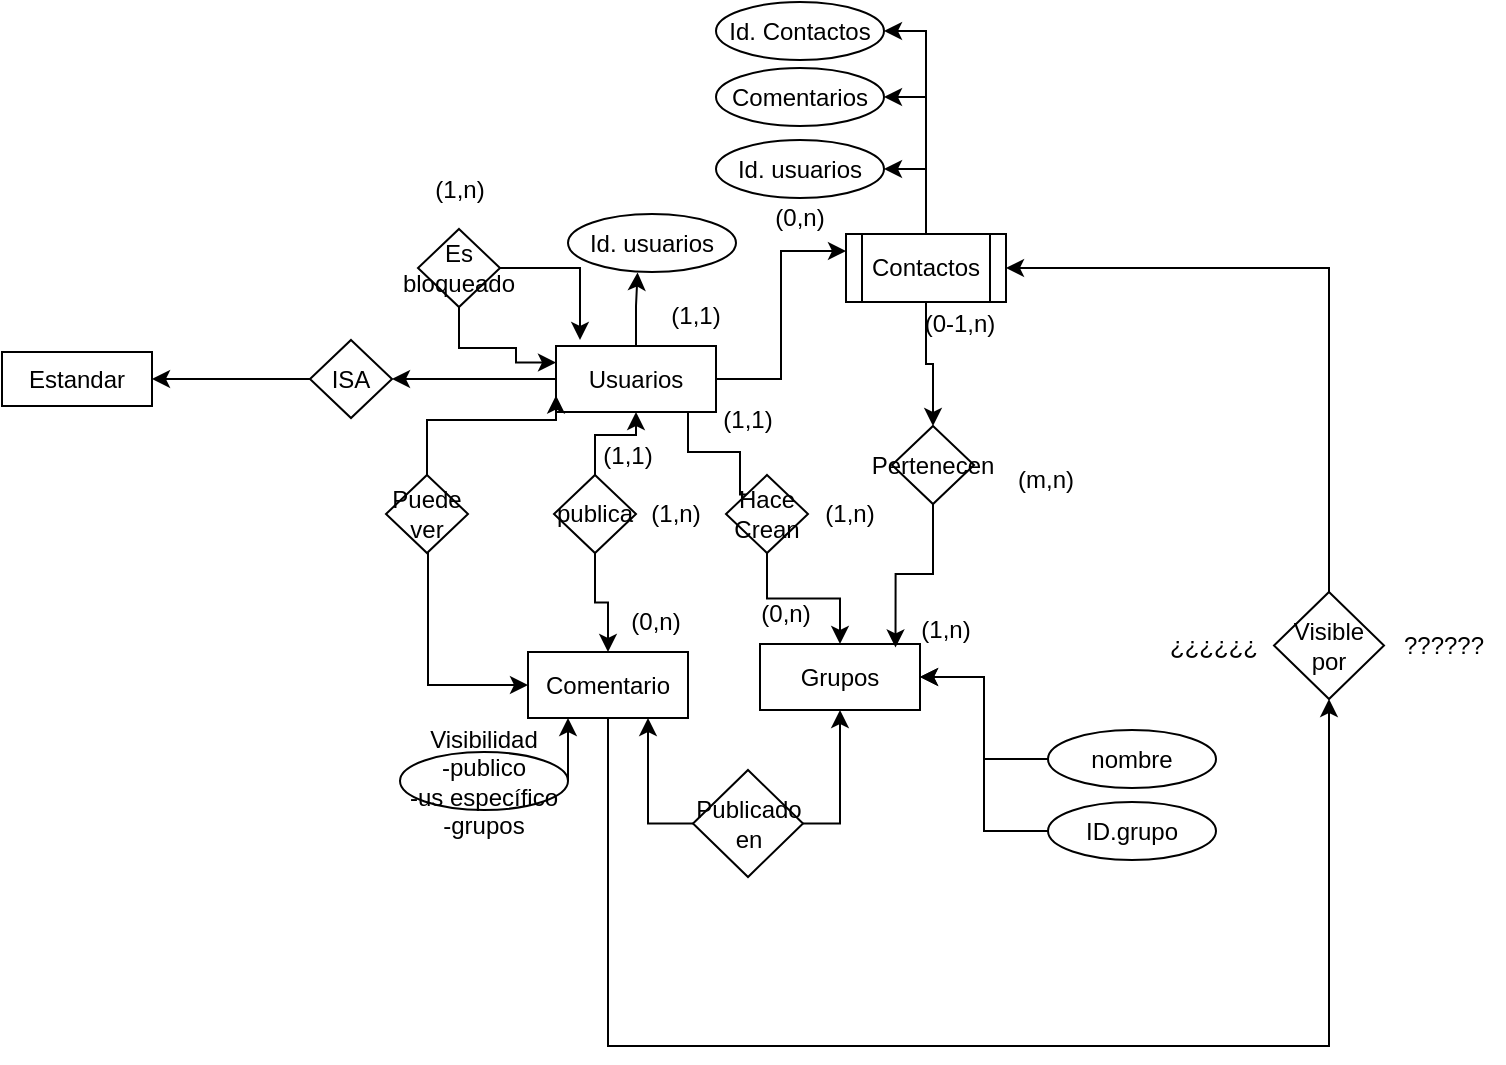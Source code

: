 <mxfile version="15.5.6" type="device"><diagram id="HqTp3a504qGWNHy4zQoe" name="Page-1"><mxGraphModel dx="1154" dy="1435" grid="0" gridSize="10" guides="1" tooltips="1" connect="1" arrows="1" fold="1" page="0" pageScale="1" pageWidth="827" pageHeight="1169" math="0" shadow="0"><root><mxCell id="0"/><mxCell id="1" parent="0"/><mxCell id="X1lKb2w8D0Qa1NSM3oQZ-10" style="edgeStyle=orthogonalEdgeStyle;rounded=0;orthogonalLoop=1;jettySize=auto;html=1;" parent="1" source="eh5ySF7vW8BGYBAoHx1x-13" target="X1lKb2w8D0Qa1NSM3oQZ-7" edge="1"><mxGeometry relative="1" as="geometry"/></mxCell><mxCell id="X1lKb2w8D0Qa1NSM3oQZ-15" style="edgeStyle=orthogonalEdgeStyle;rounded=0;orthogonalLoop=1;jettySize=auto;html=1;entryX=1;entryY=0;entryDx=0;entryDy=0;" parent="1" source="eh5ySF7vW8BGYBAoHx1x-13" target="X1lKb2w8D0Qa1NSM3oQZ-14" edge="1"><mxGeometry relative="1" as="geometry"><Array as="points"><mxPoint x="121" y="-417"/><mxPoint x="147" y="-417"/></Array></mxGeometry></mxCell><mxCell id="X1lKb2w8D0Qa1NSM3oQZ-25" style="edgeStyle=orthogonalEdgeStyle;rounded=0;orthogonalLoop=1;jettySize=auto;html=1;entryX=0;entryY=0.25;entryDx=0;entryDy=0;" parent="1" source="eh5ySF7vW8BGYBAoHx1x-13" target="X1lKb2w8D0Qa1NSM3oQZ-24" edge="1"><mxGeometry relative="1" as="geometry"/></mxCell><mxCell id="zSsn8NX2WIVb08QIsYSw-1" style="edgeStyle=orthogonalEdgeStyle;rounded=0;orthogonalLoop=1;jettySize=auto;html=1;entryX=0.414;entryY=1.009;entryDx=0;entryDy=0;entryPerimeter=0;" edge="1" parent="1" source="eh5ySF7vW8BGYBAoHx1x-13" target="X1lKb2w8D0Qa1NSM3oQZ-28"><mxGeometry relative="1" as="geometry"/></mxCell><mxCell id="eh5ySF7vW8BGYBAoHx1x-13" value="Usuarios" style="rounded=0;whiteSpace=wrap;html=1;" parent="1" vertex="1"><mxGeometry x="55" y="-470" width="80" height="33" as="geometry"/></mxCell><mxCell id="X1lKb2w8D0Qa1NSM3oQZ-2" value="Estandar" style="rounded=0;whiteSpace=wrap;html=1;" parent="1" vertex="1"><mxGeometry x="-222" y="-467" width="75" height="27" as="geometry"/></mxCell><mxCell id="X1lKb2w8D0Qa1NSM3oQZ-5" value="Grupos" style="rounded=0;whiteSpace=wrap;html=1;" parent="1" vertex="1"><mxGeometry x="157" y="-321" width="80" height="33" as="geometry"/></mxCell><mxCell id="X1lKb2w8D0Qa1NSM3oQZ-77" style="edgeStyle=orthogonalEdgeStyle;rounded=0;orthogonalLoop=1;jettySize=auto;html=1;entryX=1;entryY=0.5;entryDx=0;entryDy=0;" parent="1" source="X1lKb2w8D0Qa1NSM3oQZ-7" target="X1lKb2w8D0Qa1NSM3oQZ-2" edge="1"><mxGeometry relative="1" as="geometry"/></mxCell><mxCell id="X1lKb2w8D0Qa1NSM3oQZ-7" value="ISA" style="rhombus;whiteSpace=wrap;html=1;" parent="1" vertex="1"><mxGeometry x="-68" y="-473" width="41" height="39" as="geometry"/></mxCell><mxCell id="X1lKb2w8D0Qa1NSM3oQZ-17" style="edgeStyle=orthogonalEdgeStyle;rounded=0;orthogonalLoop=1;jettySize=auto;html=1;" parent="1" source="X1lKb2w8D0Qa1NSM3oQZ-14" target="X1lKb2w8D0Qa1NSM3oQZ-5" edge="1"><mxGeometry relative="1" as="geometry"/></mxCell><mxCell id="X1lKb2w8D0Qa1NSM3oQZ-14" value="Hace&lt;br&gt;Crean" style="rhombus;whiteSpace=wrap;html=1;" parent="1" vertex="1"><mxGeometry x="140" y="-405.5" width="41" height="39" as="geometry"/></mxCell><mxCell id="X1lKb2w8D0Qa1NSM3oQZ-31" style="edgeStyle=orthogonalEdgeStyle;rounded=0;orthogonalLoop=1;jettySize=auto;html=1;entryX=1;entryY=0.5;entryDx=0;entryDy=0;" parent="1" source="X1lKb2w8D0Qa1NSM3oQZ-24" target="X1lKb2w8D0Qa1NSM3oQZ-26" edge="1"><mxGeometry relative="1" as="geometry"/></mxCell><mxCell id="X1lKb2w8D0Qa1NSM3oQZ-33" style="edgeStyle=orthogonalEdgeStyle;rounded=0;orthogonalLoop=1;jettySize=auto;html=1;entryX=1;entryY=0.5;entryDx=0;entryDy=0;" parent="1" source="X1lKb2w8D0Qa1NSM3oQZ-24" target="X1lKb2w8D0Qa1NSM3oQZ-32" edge="1"><mxGeometry relative="1" as="geometry"/></mxCell><mxCell id="X1lKb2w8D0Qa1NSM3oQZ-35" style="edgeStyle=orthogonalEdgeStyle;rounded=0;orthogonalLoop=1;jettySize=auto;html=1;entryX=1;entryY=0.5;entryDx=0;entryDy=0;" parent="1" source="X1lKb2w8D0Qa1NSM3oQZ-24" target="X1lKb2w8D0Qa1NSM3oQZ-34" edge="1"><mxGeometry relative="1" as="geometry"/></mxCell><mxCell id="X1lKb2w8D0Qa1NSM3oQZ-37" style="edgeStyle=orthogonalEdgeStyle;rounded=0;orthogonalLoop=1;jettySize=auto;html=1;" parent="1" source="X1lKb2w8D0Qa1NSM3oQZ-24" target="X1lKb2w8D0Qa1NSM3oQZ-36" edge="1"><mxGeometry relative="1" as="geometry"/></mxCell><mxCell id="X1lKb2w8D0Qa1NSM3oQZ-24" value="Contactos" style="shape=process;whiteSpace=wrap;html=1;backgroundOutline=1;" parent="1" vertex="1"><mxGeometry x="200" y="-526" width="80" height="34" as="geometry"/></mxCell><mxCell id="X1lKb2w8D0Qa1NSM3oQZ-26" value="Id. usuarios" style="ellipse;whiteSpace=wrap;html=1;" parent="1" vertex="1"><mxGeometry x="135" y="-573" width="84" height="29" as="geometry"/></mxCell><mxCell id="X1lKb2w8D0Qa1NSM3oQZ-28" value="Id. usuarios" style="ellipse;whiteSpace=wrap;html=1;" parent="1" vertex="1"><mxGeometry x="61" y="-536" width="84" height="29" as="geometry"/></mxCell><mxCell id="X1lKb2w8D0Qa1NSM3oQZ-32" value="Comentarios" style="ellipse;whiteSpace=wrap;html=1;" parent="1" vertex="1"><mxGeometry x="135" y="-609" width="84" height="29" as="geometry"/></mxCell><mxCell id="X1lKb2w8D0Qa1NSM3oQZ-34" value="Id. Contactos" style="ellipse;whiteSpace=wrap;html=1;" parent="1" vertex="1"><mxGeometry x="135" y="-642" width="84" height="29" as="geometry"/></mxCell><mxCell id="X1lKb2w8D0Qa1NSM3oQZ-38" style="edgeStyle=orthogonalEdgeStyle;rounded=0;orthogonalLoop=1;jettySize=auto;html=1;entryX=0.847;entryY=0.053;entryDx=0;entryDy=0;entryPerimeter=0;" parent="1" source="X1lKb2w8D0Qa1NSM3oQZ-36" target="X1lKb2w8D0Qa1NSM3oQZ-5" edge="1"><mxGeometry relative="1" as="geometry"/></mxCell><mxCell id="X1lKb2w8D0Qa1NSM3oQZ-36" value="Pertenecen" style="rhombus;whiteSpace=wrap;html=1;" parent="1" vertex="1"><mxGeometry x="223" y="-430" width="41" height="39" as="geometry"/></mxCell><mxCell id="X1lKb2w8D0Qa1NSM3oQZ-39" value="(1,n)" style="text;html=1;strokeColor=none;fillColor=none;align=center;verticalAlign=middle;whiteSpace=wrap;rounded=0;" parent="1" vertex="1"><mxGeometry x="220" y="-343" width="60" height="30" as="geometry"/></mxCell><mxCell id="X1lKb2w8D0Qa1NSM3oQZ-40" value="(0-1,n)" style="text;html=1;strokeColor=none;fillColor=none;align=center;verticalAlign=middle;whiteSpace=wrap;rounded=0;" parent="1" vertex="1"><mxGeometry x="227" y="-496" width="60" height="30" as="geometry"/></mxCell><mxCell id="X1lKb2w8D0Qa1NSM3oQZ-41" value="(0,n)" style="text;html=1;strokeColor=none;fillColor=none;align=center;verticalAlign=middle;whiteSpace=wrap;rounded=0;" parent="1" vertex="1"><mxGeometry x="147" y="-549" width="60" height="30" as="geometry"/></mxCell><mxCell id="X1lKb2w8D0Qa1NSM3oQZ-42" value="(1,1)" style="text;html=1;strokeColor=none;fillColor=none;align=center;verticalAlign=middle;whiteSpace=wrap;rounded=0;" parent="1" vertex="1"><mxGeometry x="95" y="-500" width="60" height="30" as="geometry"/></mxCell><mxCell id="X1lKb2w8D0Qa1NSM3oQZ-43" value="(m,n)" style="text;html=1;strokeColor=none;fillColor=none;align=center;verticalAlign=middle;whiteSpace=wrap;rounded=0;" parent="1" vertex="1"><mxGeometry x="270" y="-418" width="60" height="30" as="geometry"/></mxCell><mxCell id="X1lKb2w8D0Qa1NSM3oQZ-51" style="edgeStyle=orthogonalEdgeStyle;rounded=0;orthogonalLoop=1;jettySize=auto;html=1;entryX=1;entryY=0.5;entryDx=0;entryDy=0;" parent="1" source="X1lKb2w8D0Qa1NSM3oQZ-44" target="X1lKb2w8D0Qa1NSM3oQZ-5" edge="1"><mxGeometry relative="1" as="geometry"/></mxCell><mxCell id="X1lKb2w8D0Qa1NSM3oQZ-44" value="nombre" style="ellipse;whiteSpace=wrap;html=1;" parent="1" vertex="1"><mxGeometry x="301" y="-278" width="84" height="29" as="geometry"/></mxCell><mxCell id="X1lKb2w8D0Qa1NSM3oQZ-46" value="(1,1)" style="text;html=1;strokeColor=none;fillColor=none;align=center;verticalAlign=middle;whiteSpace=wrap;rounded=0;" parent="1" vertex="1"><mxGeometry x="121" y="-448" width="60" height="30" as="geometry"/></mxCell><mxCell id="X1lKb2w8D0Qa1NSM3oQZ-47" value="(0,n)" style="text;html=1;strokeColor=none;fillColor=none;align=center;verticalAlign=middle;whiteSpace=wrap;rounded=0;" parent="1" vertex="1"><mxGeometry x="140" y="-351" width="60" height="30" as="geometry"/></mxCell><mxCell id="X1lKb2w8D0Qa1NSM3oQZ-48" value="(1,n)" style="text;html=1;strokeColor=none;fillColor=none;align=center;verticalAlign=middle;whiteSpace=wrap;rounded=0;" parent="1" vertex="1"><mxGeometry x="172" y="-401" width="60" height="30" as="geometry"/></mxCell><mxCell id="X1lKb2w8D0Qa1NSM3oQZ-52" style="edgeStyle=orthogonalEdgeStyle;rounded=0;orthogonalLoop=1;jettySize=auto;html=1;entryX=1;entryY=0.5;entryDx=0;entryDy=0;" parent="1" source="X1lKb2w8D0Qa1NSM3oQZ-49" target="X1lKb2w8D0Qa1NSM3oQZ-5" edge="1"><mxGeometry relative="1" as="geometry"/></mxCell><mxCell id="X1lKb2w8D0Qa1NSM3oQZ-49" value="ID.grupo" style="ellipse;whiteSpace=wrap;html=1;" parent="1" vertex="1"><mxGeometry x="301" y="-242" width="84" height="29" as="geometry"/></mxCell><mxCell id="X1lKb2w8D0Qa1NSM3oQZ-71" style="edgeStyle=orthogonalEdgeStyle;rounded=0;orthogonalLoop=1;jettySize=auto;html=1;entryX=0.5;entryY=1;entryDx=0;entryDy=0;" parent="1" source="X1lKb2w8D0Qa1NSM3oQZ-54" target="X1lKb2w8D0Qa1NSM3oQZ-67" edge="1"><mxGeometry relative="1" as="geometry"><Array as="points"><mxPoint x="81" y="-120"/><mxPoint x="441" y="-120"/></Array></mxGeometry></mxCell><mxCell id="X1lKb2w8D0Qa1NSM3oQZ-54" value="Comentario" style="rounded=0;whiteSpace=wrap;html=1;" parent="1" vertex="1"><mxGeometry x="41" y="-317" width="80" height="33" as="geometry"/></mxCell><mxCell id="X1lKb2w8D0Qa1NSM3oQZ-57" style="edgeStyle=orthogonalEdgeStyle;rounded=0;orthogonalLoop=1;jettySize=auto;html=1;" parent="1" source="X1lKb2w8D0Qa1NSM3oQZ-56" target="eh5ySF7vW8BGYBAoHx1x-13" edge="1"><mxGeometry relative="1" as="geometry"/></mxCell><mxCell id="X1lKb2w8D0Qa1NSM3oQZ-59" style="edgeStyle=orthogonalEdgeStyle;rounded=0;orthogonalLoop=1;jettySize=auto;html=1;entryX=0.5;entryY=0;entryDx=0;entryDy=0;" parent="1" source="X1lKb2w8D0Qa1NSM3oQZ-56" target="X1lKb2w8D0Qa1NSM3oQZ-54" edge="1"><mxGeometry relative="1" as="geometry"/></mxCell><mxCell id="X1lKb2w8D0Qa1NSM3oQZ-56" value="publica" style="rhombus;whiteSpace=wrap;html=1;" parent="1" vertex="1"><mxGeometry x="54" y="-405.5" width="41" height="39" as="geometry"/></mxCell><mxCell id="X1lKb2w8D0Qa1NSM3oQZ-61" value="(1,n)" style="text;html=1;strokeColor=none;fillColor=none;align=center;verticalAlign=middle;whiteSpace=wrap;rounded=0;" parent="1" vertex="1"><mxGeometry x="85" y="-401" width="60" height="30" as="geometry"/></mxCell><mxCell id="X1lKb2w8D0Qa1NSM3oQZ-63" value="(1,1)" style="text;html=1;strokeColor=none;fillColor=none;align=center;verticalAlign=middle;whiteSpace=wrap;rounded=0;" parent="1" vertex="1"><mxGeometry x="61" y="-430" width="60" height="30" as="geometry"/></mxCell><mxCell id="X1lKb2w8D0Qa1NSM3oQZ-64" value="(0,n)" style="text;html=1;strokeColor=none;fillColor=none;align=center;verticalAlign=middle;whiteSpace=wrap;rounded=0;" parent="1" vertex="1"><mxGeometry x="75" y="-347" width="60" height="30" as="geometry"/></mxCell><mxCell id="zSsn8NX2WIVb08QIsYSw-7" style="edgeStyle=orthogonalEdgeStyle;rounded=0;orthogonalLoop=1;jettySize=auto;html=1;entryX=0.25;entryY=1;entryDx=0;entryDy=0;" edge="1" parent="1" source="X1lKb2w8D0Qa1NSM3oQZ-65" target="X1lKb2w8D0Qa1NSM3oQZ-54"><mxGeometry relative="1" as="geometry"><Array as="points"><mxPoint x="61" y="-263"/><mxPoint x="61" y="-263"/></Array></mxGeometry></mxCell><mxCell id="X1lKb2w8D0Qa1NSM3oQZ-65" value="Visibilidad&lt;br&gt;-publico&lt;br&gt;-us específico&lt;br&gt;-grupos" style="ellipse;whiteSpace=wrap;html=1;" parent="1" vertex="1"><mxGeometry x="-23" y="-267" width="84" height="29" as="geometry"/></mxCell><mxCell id="X1lKb2w8D0Qa1NSM3oQZ-72" style="edgeStyle=orthogonalEdgeStyle;rounded=0;orthogonalLoop=1;jettySize=auto;html=1;entryX=1;entryY=0.5;entryDx=0;entryDy=0;" parent="1" source="X1lKb2w8D0Qa1NSM3oQZ-67" target="X1lKb2w8D0Qa1NSM3oQZ-24" edge="1"><mxGeometry relative="1" as="geometry"><Array as="points"><mxPoint x="441" y="-509"/></Array></mxGeometry></mxCell><mxCell id="X1lKb2w8D0Qa1NSM3oQZ-67" value="Visible por" style="rhombus;whiteSpace=wrap;html=1;" parent="1" vertex="1"><mxGeometry x="414" y="-347" width="55" height="53.5" as="geometry"/></mxCell><mxCell id="X1lKb2w8D0Qa1NSM3oQZ-74" style="edgeStyle=orthogonalEdgeStyle;rounded=0;orthogonalLoop=1;jettySize=auto;html=1;entryX=0.5;entryY=1;entryDx=0;entryDy=0;" parent="1" source="X1lKb2w8D0Qa1NSM3oQZ-73" target="X1lKb2w8D0Qa1NSM3oQZ-5" edge="1"><mxGeometry relative="1" as="geometry"><Array as="points"><mxPoint x="197" y="-231"/></Array></mxGeometry></mxCell><mxCell id="X1lKb2w8D0Qa1NSM3oQZ-75" style="edgeStyle=orthogonalEdgeStyle;rounded=0;orthogonalLoop=1;jettySize=auto;html=1;entryX=0.75;entryY=1;entryDx=0;entryDy=0;" parent="1" source="X1lKb2w8D0Qa1NSM3oQZ-73" target="X1lKb2w8D0Qa1NSM3oQZ-54" edge="1"><mxGeometry relative="1" as="geometry"/></mxCell><mxCell id="X1lKb2w8D0Qa1NSM3oQZ-73" value="Publicado en" style="rhombus;whiteSpace=wrap;html=1;" parent="1" vertex="1"><mxGeometry x="123.5" y="-258" width="55" height="53.5" as="geometry"/></mxCell><mxCell id="X1lKb2w8D0Qa1NSM3oQZ-79" style="edgeStyle=orthogonalEdgeStyle;rounded=0;orthogonalLoop=1;jettySize=auto;html=1;entryX=0;entryY=0.75;entryDx=0;entryDy=0;exitX=0.5;exitY=0;exitDx=0;exitDy=0;" parent="1" source="X1lKb2w8D0Qa1NSM3oQZ-78" target="eh5ySF7vW8BGYBAoHx1x-13" edge="1"><mxGeometry relative="1" as="geometry"><Array as="points"><mxPoint x="-9" y="-433"/><mxPoint x="55" y="-433"/></Array></mxGeometry></mxCell><mxCell id="X1lKb2w8D0Qa1NSM3oQZ-80" style="edgeStyle=orthogonalEdgeStyle;rounded=0;orthogonalLoop=1;jettySize=auto;html=1;entryX=0;entryY=0.5;entryDx=0;entryDy=0;" parent="1" target="X1lKb2w8D0Qa1NSM3oQZ-54" edge="1"><mxGeometry relative="1" as="geometry"><mxPoint x="-9" y="-367" as="sourcePoint"/><Array as="points"><mxPoint x="-9" y="-300"/></Array></mxGeometry></mxCell><mxCell id="X1lKb2w8D0Qa1NSM3oQZ-78" value="Puede ver" style="rhombus;whiteSpace=wrap;html=1;" parent="1" vertex="1"><mxGeometry x="-30" y="-405.5" width="41" height="39" as="geometry"/></mxCell><mxCell id="X1lKb2w8D0Qa1NSM3oQZ-81" value="??????" style="text;html=1;strokeColor=none;fillColor=none;align=center;verticalAlign=middle;whiteSpace=wrap;rounded=0;" parent="1" vertex="1"><mxGeometry x="469" y="-335.25" width="60" height="30" as="geometry"/></mxCell><mxCell id="X1lKb2w8D0Qa1NSM3oQZ-82" value="¿¿¿¿¿¿" style="text;html=1;strokeColor=none;fillColor=none;align=center;verticalAlign=middle;whiteSpace=wrap;rounded=0;" parent="1" vertex="1"><mxGeometry x="354" y="-335.25" width="60" height="30" as="geometry"/></mxCell><mxCell id="zSsn8NX2WIVb08QIsYSw-4" style="edgeStyle=orthogonalEdgeStyle;rounded=0;orthogonalLoop=1;jettySize=auto;html=1;entryX=0.15;entryY=-0.091;entryDx=0;entryDy=0;entryPerimeter=0;" edge="1" parent="1" source="zSsn8NX2WIVb08QIsYSw-3" target="eh5ySF7vW8BGYBAoHx1x-13"><mxGeometry relative="1" as="geometry"/></mxCell><mxCell id="zSsn8NX2WIVb08QIsYSw-5" style="edgeStyle=orthogonalEdgeStyle;rounded=0;orthogonalLoop=1;jettySize=auto;html=1;entryX=0;entryY=0.25;entryDx=0;entryDy=0;" edge="1" parent="1" source="zSsn8NX2WIVb08QIsYSw-3" target="eh5ySF7vW8BGYBAoHx1x-13"><mxGeometry relative="1" as="geometry"><Array as="points"><mxPoint x="7" y="-469"/><mxPoint x="35" y="-469"/><mxPoint x="35" y="-462"/></Array></mxGeometry></mxCell><mxCell id="zSsn8NX2WIVb08QIsYSw-3" value="Es bloqueado" style="rhombus;whiteSpace=wrap;html=1;" vertex="1" parent="1"><mxGeometry x="-14" y="-528.5" width="41" height="39" as="geometry"/></mxCell><mxCell id="zSsn8NX2WIVb08QIsYSw-6" value="(1,n)" style="text;html=1;strokeColor=none;fillColor=none;align=center;verticalAlign=middle;whiteSpace=wrap;rounded=0;" vertex="1" parent="1"><mxGeometry x="-23.5" y="-563" width="60" height="30" as="geometry"/></mxCell></root></mxGraphModel></diagram></mxfile>